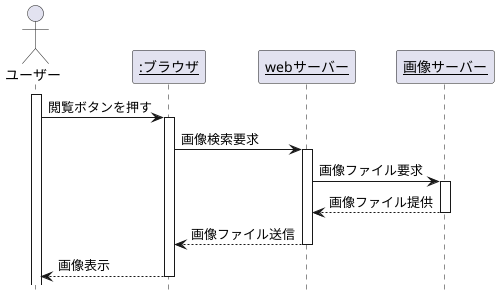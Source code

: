 @startuml 画像検索
hide footbox
Actor ユーザー as us
participant "<u>:ブラウザ</u>" as br
participant "<u>webサーバー</u>" as web
participant "<u>画像サーバー</u>" as ga

activate us
us -> br: 閲覧ボタンを押す
activate br
br -> web: 画像検索要求
activate web
web -> ga: 画像ファイル要求
activate ga
ga --> web: 画像ファイル提供
deactivate ga
web --> br: 画像ファイル送信
deactivate web
br --> us: 画像表示
deactivate br
@enduml